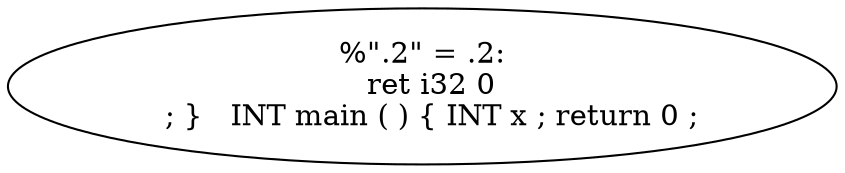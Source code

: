 digraph AST {
  "139136233474368" [label="%\".2\" = .2:
  ret i32 0
  ; }   INT main ( ) { INT x ; return 0 ;"];
}

